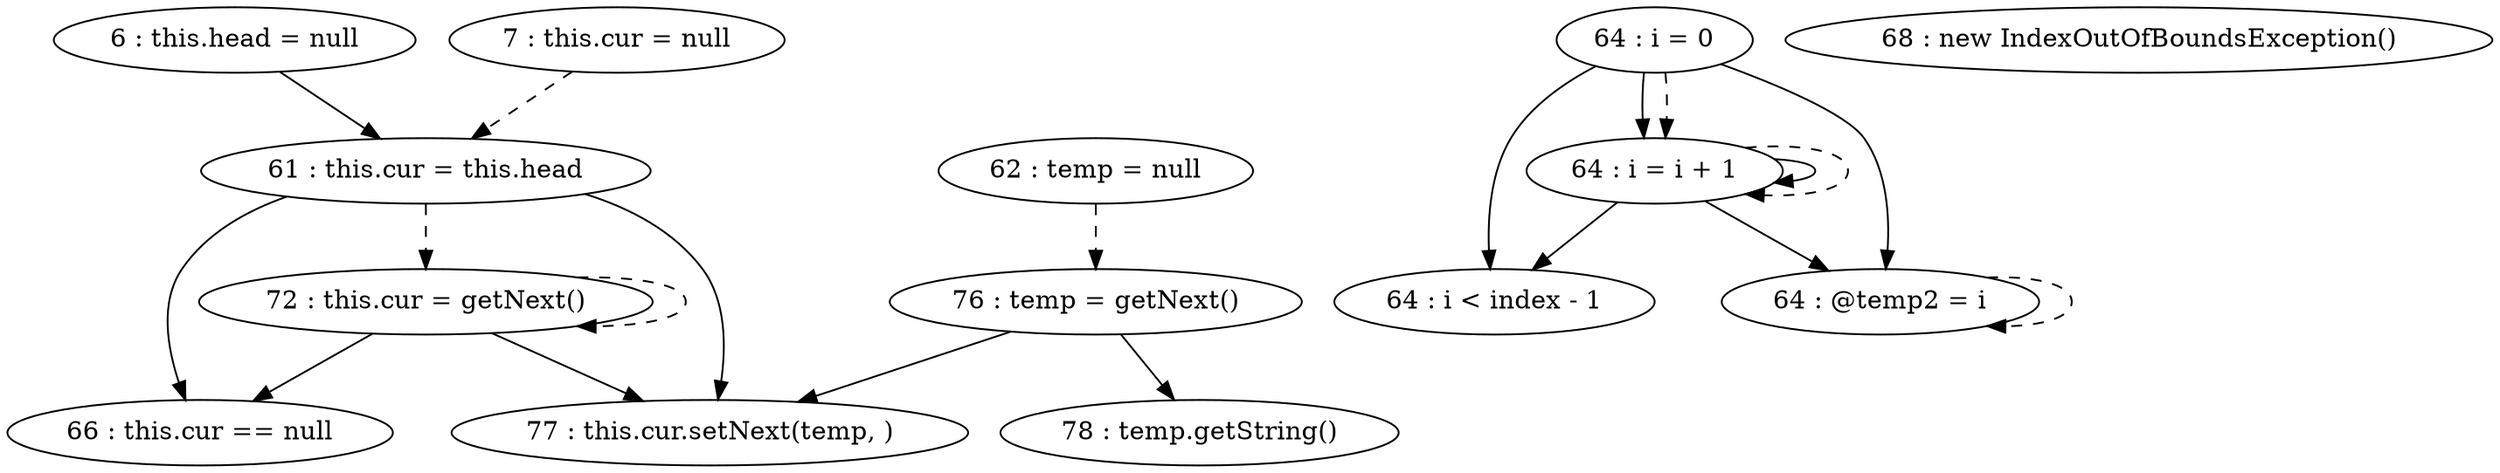 digraph G {
"6 : this.head = null"
"6 : this.head = null" -> "61 : this.cur = this.head"
"7 : this.cur = null"
"7 : this.cur = null" -> "61 : this.cur = this.head" [style=dashed]
"61 : this.cur = this.head"
"61 : this.cur = this.head" -> "66 : this.cur == null"
"61 : this.cur = this.head" -> "77 : this.cur.setNext(temp, )"
"61 : this.cur = this.head" -> "72 : this.cur = getNext()" [style=dashed]
"62 : temp = null"
"62 : temp = null" -> "76 : temp = getNext()" [style=dashed]
"64 : i = 0"
"64 : i = 0" -> "64 : i = i + 1"
"64 : i = 0" -> "64 : i < index - 1"
"64 : i = 0" -> "64 : @temp2 = i"
"64 : i = 0" -> "64 : i = i + 1" [style=dashed]
"64 : i < index - 1"
"66 : this.cur == null"
"76 : temp = getNext()"
"76 : temp = getNext()" -> "78 : temp.getString()"
"76 : temp = getNext()" -> "77 : this.cur.setNext(temp, )"
"77 : this.cur.setNext(temp, )"
"78 : temp.getString()"
"68 : new IndexOutOfBoundsException()"
"72 : this.cur = getNext()"
"72 : this.cur = getNext()" -> "66 : this.cur == null"
"72 : this.cur = getNext()" -> "77 : this.cur.setNext(temp, )"
"72 : this.cur = getNext()" -> "72 : this.cur = getNext()" [style=dashed]
"64 : @temp2 = i"
"64 : @temp2 = i" -> "64 : @temp2 = i" [style=dashed]
"64 : i = i + 1"
"64 : i = i + 1" -> "64 : i = i + 1"
"64 : i = i + 1" -> "64 : i < index - 1"
"64 : i = i + 1" -> "64 : @temp2 = i"
"64 : i = i + 1" -> "64 : i = i + 1" [style=dashed]
}